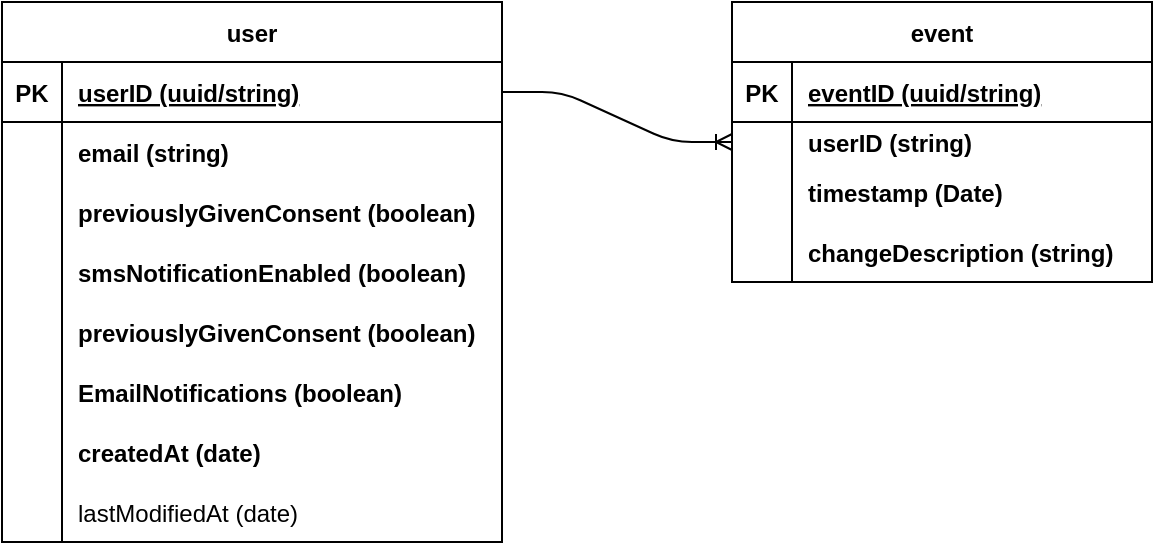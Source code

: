 <mxfile version="14.2.9" type="github">
  <diagram id="8SI-AtTzq4ZKc2jcryCa" name="final entity relationship diagram">
    <mxGraphModel dx="1022" dy="404" grid="1" gridSize="10" guides="1" tooltips="1" connect="1" arrows="1" fold="1" page="1" pageScale="1" pageWidth="850" pageHeight="1100" math="0" shadow="0">
      <root>
        <mxCell id="4MjgheDQOaI1OoG6S3TW-0" />
        <mxCell id="4MjgheDQOaI1OoG6S3TW-1" parent="4MjgheDQOaI1OoG6S3TW-0" />
        <mxCell id="nLmcFKccY7bA5_6noInR-1" value="user" style="shape=table;startSize=30;container=1;collapsible=1;childLayout=tableLayout;fixedRows=1;rowLines=0;fontStyle=1;align=center;resizeLast=1;" parent="4MjgheDQOaI1OoG6S3TW-1" vertex="1">
          <mxGeometry x="60" y="160" width="250" height="270" as="geometry" />
        </mxCell>
        <mxCell id="nLmcFKccY7bA5_6noInR-2" value="" style="shape=partialRectangle;collapsible=0;dropTarget=0;pointerEvents=0;fillColor=none;top=0;left=0;bottom=1;right=0;points=[[0,0.5],[1,0.5]];portConstraint=eastwest;" parent="nLmcFKccY7bA5_6noInR-1" vertex="1">
          <mxGeometry y="30" width="250" height="30" as="geometry" />
        </mxCell>
        <mxCell id="nLmcFKccY7bA5_6noInR-3" value="PK" style="shape=partialRectangle;connectable=0;fillColor=none;top=0;left=0;bottom=0;right=0;fontStyle=1;overflow=hidden;" parent="nLmcFKccY7bA5_6noInR-2" vertex="1">
          <mxGeometry width="30" height="30" as="geometry" />
        </mxCell>
        <mxCell id="nLmcFKccY7bA5_6noInR-4" value="userID (uuid/string)" style="shape=partialRectangle;connectable=0;fillColor=none;top=0;left=0;bottom=0;right=0;align=left;spacingLeft=6;fontStyle=5;overflow=hidden;" parent="nLmcFKccY7bA5_6noInR-2" vertex="1">
          <mxGeometry x="30" width="220" height="30" as="geometry" />
        </mxCell>
        <mxCell id="nLmcFKccY7bA5_6noInR-5" value="" style="shape=partialRectangle;collapsible=0;dropTarget=0;pointerEvents=0;fillColor=none;top=0;left=0;bottom=0;right=0;points=[[0,0.5],[1,0.5]];portConstraint=eastwest;" parent="nLmcFKccY7bA5_6noInR-1" vertex="1">
          <mxGeometry y="60" width="250" height="30" as="geometry" />
        </mxCell>
        <mxCell id="nLmcFKccY7bA5_6noInR-6" value="" style="shape=partialRectangle;connectable=0;fillColor=none;top=0;left=0;bottom=0;right=0;editable=1;overflow=hidden;fontStyle=1" parent="nLmcFKccY7bA5_6noInR-5" vertex="1">
          <mxGeometry width="30" height="30" as="geometry" />
        </mxCell>
        <mxCell id="nLmcFKccY7bA5_6noInR-7" value="email (string)" style="shape=partialRectangle;connectable=0;fillColor=none;top=0;left=0;bottom=0;right=0;align=left;spacingLeft=6;overflow=hidden;fontStyle=1" parent="nLmcFKccY7bA5_6noInR-5" vertex="1">
          <mxGeometry x="30" width="220" height="30" as="geometry" />
        </mxCell>
        <mxCell id="nLmcFKccY7bA5_6noInR-8" value="" style="shape=partialRectangle;collapsible=0;dropTarget=0;pointerEvents=0;fillColor=none;top=0;left=0;bottom=0;right=0;points=[[0,0.5],[1,0.5]];portConstraint=eastwest;" parent="nLmcFKccY7bA5_6noInR-1" vertex="1">
          <mxGeometry y="90" width="250" height="30" as="geometry" />
        </mxCell>
        <mxCell id="nLmcFKccY7bA5_6noInR-9" value="" style="shape=partialRectangle;connectable=0;fillColor=none;top=0;left=0;bottom=0;right=0;editable=1;overflow=hidden;" parent="nLmcFKccY7bA5_6noInR-8" vertex="1">
          <mxGeometry width="30" height="30" as="geometry" />
        </mxCell>
        <mxCell id="nLmcFKccY7bA5_6noInR-10" value="previouslyGivenConsent (boolean)" style="shape=partialRectangle;connectable=0;fillColor=none;top=0;left=0;bottom=0;right=0;align=left;spacingLeft=6;overflow=hidden;fontStyle=1" parent="nLmcFKccY7bA5_6noInR-8" vertex="1">
          <mxGeometry x="30" width="220" height="30" as="geometry" />
        </mxCell>
        <mxCell id="nLmcFKccY7bA5_6noInR-37" value="" style="shape=partialRectangle;collapsible=0;dropTarget=0;pointerEvents=0;fillColor=none;top=0;left=0;bottom=0;right=0;points=[[0,0.5],[1,0.5]];portConstraint=eastwest;" parent="nLmcFKccY7bA5_6noInR-1" vertex="1">
          <mxGeometry y="120" width="250" height="30" as="geometry" />
        </mxCell>
        <mxCell id="nLmcFKccY7bA5_6noInR-38" value="" style="shape=partialRectangle;connectable=0;fillColor=none;top=0;left=0;bottom=0;right=0;editable=1;overflow=hidden;" parent="nLmcFKccY7bA5_6noInR-37" vertex="1">
          <mxGeometry width="30" height="30" as="geometry" />
        </mxCell>
        <mxCell id="nLmcFKccY7bA5_6noInR-39" value="smsNotificationEnabled (boolean)" style="shape=partialRectangle;connectable=0;fillColor=none;top=0;left=0;bottom=0;right=0;align=left;spacingLeft=6;overflow=hidden;fontStyle=1" parent="nLmcFKccY7bA5_6noInR-37" vertex="1">
          <mxGeometry x="30" width="220" height="30" as="geometry" />
        </mxCell>
        <mxCell id="nLmcFKccY7bA5_6noInR-40" value="" style="shape=partialRectangle;collapsible=0;dropTarget=0;pointerEvents=0;fillColor=none;top=0;left=0;bottom=0;right=0;points=[[0,0.5],[1,0.5]];portConstraint=eastwest;" parent="nLmcFKccY7bA5_6noInR-1" vertex="1">
          <mxGeometry y="150" width="250" height="30" as="geometry" />
        </mxCell>
        <mxCell id="nLmcFKccY7bA5_6noInR-41" value="" style="shape=partialRectangle;connectable=0;fillColor=none;top=0;left=0;bottom=0;right=0;editable=1;overflow=hidden;" parent="nLmcFKccY7bA5_6noInR-40" vertex="1">
          <mxGeometry width="30" height="30" as="geometry" />
        </mxCell>
        <mxCell id="nLmcFKccY7bA5_6noInR-42" value="previouslyGivenConsent (boolean)" style="shape=partialRectangle;connectable=0;fillColor=none;top=0;left=0;bottom=0;right=0;align=left;spacingLeft=6;overflow=hidden;fontStyle=1" parent="nLmcFKccY7bA5_6noInR-40" vertex="1">
          <mxGeometry x="30" width="220" height="30" as="geometry" />
        </mxCell>
        <mxCell id="nLmcFKccY7bA5_6noInR-11" value="" style="shape=partialRectangle;collapsible=0;dropTarget=0;pointerEvents=0;fillColor=none;top=0;left=0;bottom=0;right=0;points=[[0,0.5],[1,0.5]];portConstraint=eastwest;" parent="nLmcFKccY7bA5_6noInR-1" vertex="1">
          <mxGeometry y="180" width="250" height="30" as="geometry" />
        </mxCell>
        <mxCell id="nLmcFKccY7bA5_6noInR-12" value="" style="shape=partialRectangle;connectable=0;fillColor=none;top=0;left=0;bottom=0;right=0;editable=1;overflow=hidden;" parent="nLmcFKccY7bA5_6noInR-11" vertex="1">
          <mxGeometry width="30" height="30" as="geometry" />
        </mxCell>
        <mxCell id="nLmcFKccY7bA5_6noInR-13" value="EmailNotifications (boolean)" style="shape=partialRectangle;connectable=0;fillColor=none;top=0;left=0;bottom=0;right=0;align=left;spacingLeft=6;overflow=hidden;fontStyle=1" parent="nLmcFKccY7bA5_6noInR-11" vertex="1">
          <mxGeometry x="30" width="220" height="30" as="geometry" />
        </mxCell>
        <mxCell id="nLmcFKccY7bA5_6noInR-14" value="" style="shape=partialRectangle;collapsible=0;dropTarget=0;pointerEvents=0;fillColor=none;top=0;left=0;bottom=0;right=0;points=[[0,0.5],[1,0.5]];portConstraint=eastwest;" parent="nLmcFKccY7bA5_6noInR-1" vertex="1">
          <mxGeometry y="210" width="250" height="30" as="geometry" />
        </mxCell>
        <mxCell id="nLmcFKccY7bA5_6noInR-15" value="" style="shape=partialRectangle;connectable=0;fillColor=none;top=0;left=0;bottom=0;right=0;editable=1;overflow=hidden;" parent="nLmcFKccY7bA5_6noInR-14" vertex="1">
          <mxGeometry width="30" height="30" as="geometry" />
        </mxCell>
        <mxCell id="nLmcFKccY7bA5_6noInR-16" value="createdAt (date)" style="shape=partialRectangle;connectable=0;fillColor=none;top=0;left=0;bottom=0;right=0;align=left;spacingLeft=6;overflow=hidden;fontStyle=1" parent="nLmcFKccY7bA5_6noInR-14" vertex="1">
          <mxGeometry x="30" width="220" height="30" as="geometry" />
        </mxCell>
        <mxCell id="nLmcFKccY7bA5_6noInR-17" value="" style="shape=partialRectangle;collapsible=0;dropTarget=0;pointerEvents=0;fillColor=none;top=0;left=0;bottom=0;right=0;points=[[0,0.5],[1,0.5]];portConstraint=eastwest;" parent="nLmcFKccY7bA5_6noInR-1" vertex="1">
          <mxGeometry y="240" width="250" height="30" as="geometry" />
        </mxCell>
        <mxCell id="nLmcFKccY7bA5_6noInR-18" value="" style="shape=partialRectangle;connectable=0;fillColor=none;top=0;left=0;bottom=0;right=0;editable=1;overflow=hidden;" parent="nLmcFKccY7bA5_6noInR-17" vertex="1">
          <mxGeometry width="30" height="30" as="geometry" />
        </mxCell>
        <mxCell id="nLmcFKccY7bA5_6noInR-19" value="lastModifiedAt (date)" style="shape=partialRectangle;connectable=0;fillColor=none;top=0;left=0;bottom=0;right=0;align=left;spacingLeft=6;overflow=hidden;" parent="nLmcFKccY7bA5_6noInR-17" vertex="1">
          <mxGeometry x="30" width="220" height="30" as="geometry" />
        </mxCell>
        <mxCell id="nLmcFKccY7bA5_6noInR-20" value="event" style="shape=table;startSize=30;container=1;collapsible=1;childLayout=tableLayout;fixedRows=1;rowLines=0;fontStyle=1;align=center;resizeLast=1;" parent="4MjgheDQOaI1OoG6S3TW-1" vertex="1">
          <mxGeometry x="425" y="160" width="210" height="140" as="geometry" />
        </mxCell>
        <mxCell id="nLmcFKccY7bA5_6noInR-21" value="" style="shape=partialRectangle;collapsible=0;dropTarget=0;pointerEvents=0;fillColor=none;top=0;left=0;bottom=1;right=0;points=[[0,0.5],[1,0.5]];portConstraint=eastwest;" parent="nLmcFKccY7bA5_6noInR-20" vertex="1">
          <mxGeometry y="30" width="210" height="30" as="geometry" />
        </mxCell>
        <mxCell id="nLmcFKccY7bA5_6noInR-22" value="PK" style="shape=partialRectangle;connectable=0;fillColor=none;top=0;left=0;bottom=0;right=0;fontStyle=1;overflow=hidden;" parent="nLmcFKccY7bA5_6noInR-21" vertex="1">
          <mxGeometry width="30" height="30" as="geometry" />
        </mxCell>
        <mxCell id="nLmcFKccY7bA5_6noInR-23" value="eventID (uuid/string)" style="shape=partialRectangle;connectable=0;fillColor=none;top=0;left=0;bottom=0;right=0;align=left;spacingLeft=6;fontStyle=5;overflow=hidden;" parent="nLmcFKccY7bA5_6noInR-21" vertex="1">
          <mxGeometry x="30" width="180" height="30" as="geometry" />
        </mxCell>
        <mxCell id="nLmcFKccY7bA5_6noInR-24" value="" style="shape=partialRectangle;collapsible=0;dropTarget=0;pointerEvents=0;fillColor=none;top=0;left=0;bottom=0;right=0;points=[[0,0.5],[1,0.5]];portConstraint=eastwest;" parent="nLmcFKccY7bA5_6noInR-20" vertex="1">
          <mxGeometry y="60" width="210" height="20" as="geometry" />
        </mxCell>
        <mxCell id="nLmcFKccY7bA5_6noInR-25" value="" style="shape=partialRectangle;connectable=0;fillColor=none;top=0;left=0;bottom=0;right=0;editable=1;overflow=hidden;fontStyle=1" parent="nLmcFKccY7bA5_6noInR-24" vertex="1">
          <mxGeometry width="30" height="20" as="geometry" />
        </mxCell>
        <mxCell id="nLmcFKccY7bA5_6noInR-26" value="userID (string)" style="shape=partialRectangle;connectable=0;fillColor=none;top=0;left=0;bottom=0;right=0;align=left;spacingLeft=6;overflow=hidden;fontStyle=1" parent="nLmcFKccY7bA5_6noInR-24" vertex="1">
          <mxGeometry x="30" width="180" height="20" as="geometry" />
        </mxCell>
        <mxCell id="nLmcFKccY7bA5_6noInR-30" value="" style="shape=partialRectangle;collapsible=0;dropTarget=0;pointerEvents=0;fillColor=none;top=0;left=0;bottom=0;right=0;points=[[0,0.5],[1,0.5]];portConstraint=eastwest;" parent="nLmcFKccY7bA5_6noInR-20" vertex="1">
          <mxGeometry y="80" width="210" height="30" as="geometry" />
        </mxCell>
        <mxCell id="nLmcFKccY7bA5_6noInR-31" value="" style="shape=partialRectangle;connectable=0;fillColor=none;top=0;left=0;bottom=0;right=0;editable=1;overflow=hidden;" parent="nLmcFKccY7bA5_6noInR-30" vertex="1">
          <mxGeometry width="30" height="30" as="geometry" />
        </mxCell>
        <mxCell id="nLmcFKccY7bA5_6noInR-32" value="timestamp (Date)" style="shape=partialRectangle;connectable=0;fillColor=none;top=0;left=0;bottom=0;right=0;align=left;spacingLeft=6;overflow=hidden;fontStyle=1" parent="nLmcFKccY7bA5_6noInR-30" vertex="1">
          <mxGeometry x="30" width="180" height="30" as="geometry" />
        </mxCell>
        <mxCell id="nLmcFKccY7bA5_6noInR-27" value="" style="shape=partialRectangle;collapsible=0;dropTarget=0;pointerEvents=0;fillColor=none;top=0;left=0;bottom=0;right=0;points=[[0,0.5],[1,0.5]];portConstraint=eastwest;" parent="nLmcFKccY7bA5_6noInR-20" vertex="1">
          <mxGeometry y="110" width="210" height="30" as="geometry" />
        </mxCell>
        <mxCell id="nLmcFKccY7bA5_6noInR-28" value="" style="shape=partialRectangle;connectable=0;fillColor=none;top=0;left=0;bottom=0;right=0;editable=1;overflow=hidden;fontStyle=1" parent="nLmcFKccY7bA5_6noInR-27" vertex="1">
          <mxGeometry width="30" height="30" as="geometry" />
        </mxCell>
        <mxCell id="nLmcFKccY7bA5_6noInR-29" value="changeDescription (string)" style="shape=partialRectangle;connectable=0;fillColor=none;top=0;left=0;bottom=0;right=0;align=left;spacingLeft=6;overflow=hidden;fontStyle=1" parent="nLmcFKccY7bA5_6noInR-27" vertex="1">
          <mxGeometry x="30" width="180" height="30" as="geometry" />
        </mxCell>
        <mxCell id="nLmcFKccY7bA5_6noInR-33" value="" style="edgeStyle=entityRelationEdgeStyle;fontSize=12;html=1;endArrow=ERoneToMany;exitX=1;exitY=0.5;exitDx=0;exitDy=0;entryX=0;entryY=0.5;entryDx=0;entryDy=0;" parent="4MjgheDQOaI1OoG6S3TW-1" source="nLmcFKccY7bA5_6noInR-2" target="nLmcFKccY7bA5_6noInR-24" edge="1">
          <mxGeometry width="100" height="100" relative="1" as="geometry">
            <mxPoint x="80" y="78.82" as="sourcePoint" />
            <mxPoint x="195" y="78.82" as="targetPoint" />
          </mxGeometry>
        </mxCell>
      </root>
    </mxGraphModel>
  </diagram>
</mxfile>
